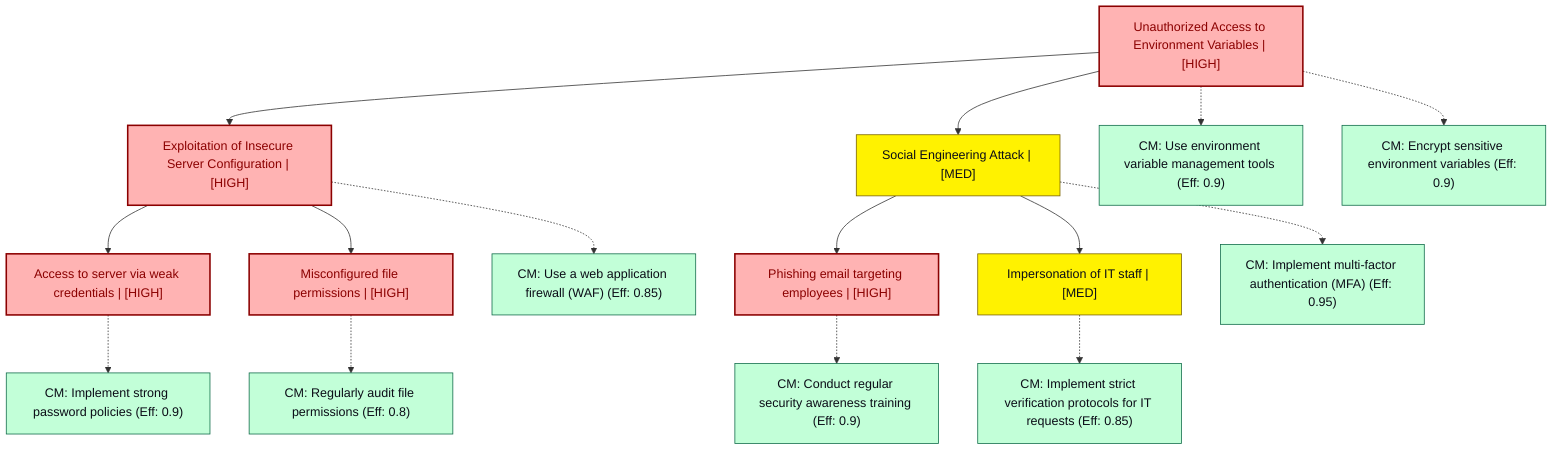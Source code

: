 graph TB
  node_01K64GSNT0Q54YGMJZ10QDJGNH["Unauthorized Access to Environment Variables | [HIGH]"]:::highRisk
  node_01K64GSNT0Q54YGMJZ10QDJGNH-1["Exploitation of Insecure Server Configuration | [HIGH]"]:::highRisk
  node_01K64GSNT0Q54YGMJZ10QDJGNH-1-1["Access to server via weak credentials | [HIGH]"]:::highRisk
  node_01K64GSNT0Q54YGMJZ10QDJGNH-1-1_cm_0["CM: Implement strong password policies (Eff: 0.9)"]:::countermeasure
  node_01K64GSNT0Q54YGMJZ10QDJGNH-1-2["Misconfigured file permissions | [HIGH]"]:::highRisk
  node_01K64GSNT0Q54YGMJZ10QDJGNH-1-2_cm_0["CM: Regularly audit file permissions (Eff: 0.8)"]:::countermeasure
  node_01K64GSNT0Q54YGMJZ10QDJGNH-1_cm_0["CM: Use a web application firewall (WAF) (Eff: 0.85)"]:::countermeasure
  node_01K64GSNT0Q54YGMJZ10QDJGNH-2["Social Engineering Attack | [MED]"]:::mediumRisk
  node_01K64GSNT0Q54YGMJZ10QDJGNH-2-1["Phishing email targeting employees | [HIGH]"]:::highRisk
  node_01K64GSNT0Q54YGMJZ10QDJGNH-2-1_cm_0["CM: Conduct regular security awareness training (Eff: 0.9)"]:::countermeasure
  node_01K64GSNT0Q54YGMJZ10QDJGNH-2-2["Impersonation of IT staff | [MED]"]:::mediumRisk
  node_01K64GSNT0Q54YGMJZ10QDJGNH-2-2_cm_0["CM: Implement strict verification protocols for IT requests (Eff: 0.85)"]:::countermeasure
  node_01K64GSNT0Q54YGMJZ10QDJGNH-2_cm_0["CM: Implement multi-factor authentication (MFA) (Eff: 0.95)"]:::countermeasure
  node_01K64GSNT0Q54YGMJZ10QDJGNH_cm_0["CM: Use environment variable management tools (Eff: 0.9)"]:::countermeasure
  node_01K64GSNT0Q54YGMJZ10QDJGNH_cm_1["CM: Encrypt sensitive environment variables (Eff: 0.9)"]:::countermeasure

  node_01K64GSNT0Q54YGMJZ10QDJGNH --> node_01K64GSNT0Q54YGMJZ10QDJGNH-1
  node_01K64GSNT0Q54YGMJZ10QDJGNH-1 --> node_01K64GSNT0Q54YGMJZ10QDJGNH-1-1
  node_01K64GSNT0Q54YGMJZ10QDJGNH-1-1 -.-> node_01K64GSNT0Q54YGMJZ10QDJGNH-1-1_cm_0
  node_01K64GSNT0Q54YGMJZ10QDJGNH-1 --> node_01K64GSNT0Q54YGMJZ10QDJGNH-1-2
  node_01K64GSNT0Q54YGMJZ10QDJGNH-1-2 -.-> node_01K64GSNT0Q54YGMJZ10QDJGNH-1-2_cm_0
  node_01K64GSNT0Q54YGMJZ10QDJGNH-1 -.-> node_01K64GSNT0Q54YGMJZ10QDJGNH-1_cm_0
  node_01K64GSNT0Q54YGMJZ10QDJGNH --> node_01K64GSNT0Q54YGMJZ10QDJGNH-2
  node_01K64GSNT0Q54YGMJZ10QDJGNH-2 --> node_01K64GSNT0Q54YGMJZ10QDJGNH-2-1
  node_01K64GSNT0Q54YGMJZ10QDJGNH-2-1 -.-> node_01K64GSNT0Q54YGMJZ10QDJGNH-2-1_cm_0
  node_01K64GSNT0Q54YGMJZ10QDJGNH-2 --> node_01K64GSNT0Q54YGMJZ10QDJGNH-2-2
  node_01K64GSNT0Q54YGMJZ10QDJGNH-2-2 -.-> node_01K64GSNT0Q54YGMJZ10QDJGNH-2-2_cm_0
  node_01K64GSNT0Q54YGMJZ10QDJGNH-2 -.-> node_01K64GSNT0Q54YGMJZ10QDJGNH-2_cm_0
  node_01K64GSNT0Q54YGMJZ10QDJGNH -.-> node_01K64GSNT0Q54YGMJZ10QDJGNH_cm_0
  node_01K64GSNT0Q54YGMJZ10QDJGNH -.-> node_01K64GSNT0Q54YGMJZ10QDJGNH_cm_1

  classDef andNode fill:#FFB3B3,stroke:#8B0000,stroke-width:2px,color:#0B0D17
  classDef orNode fill:#C2FFD8,stroke:#106B49,stroke-width:2px,color:#0B0D17
  classDef leafNode fill:#73d1ff,stroke:#29ABE2,stroke-width:2px,color:#0B0D17
  classDef highRisk fill:#FFB3B3,color:#8B0000,stroke:#8B0000,stroke-width:2px
  classDef mediumRisk fill:#FFF200,stroke:#7A6300,stroke-width:1px,color:#0B0D17
  classDef lowRisk fill:#FFF2B3,stroke:#FFF2B3,stroke-width:1px,color:#0B0D17
  classDef countermeasure fill:#C2FFD8,stroke:#106B49,stroke-width:1px,color:#0B0D17
  classDef reference fill:#ffa1ad,stroke:#A259FF,stroke-width:1px,stroke-dasharray:3 3,color:#0B0D17
  classDef mitreNode stroke-dasharray:5 5
  classDef note fill:#ffffcc,stroke:#ffcc00,stroke-width:2px,stroke-dasharray:5 5
